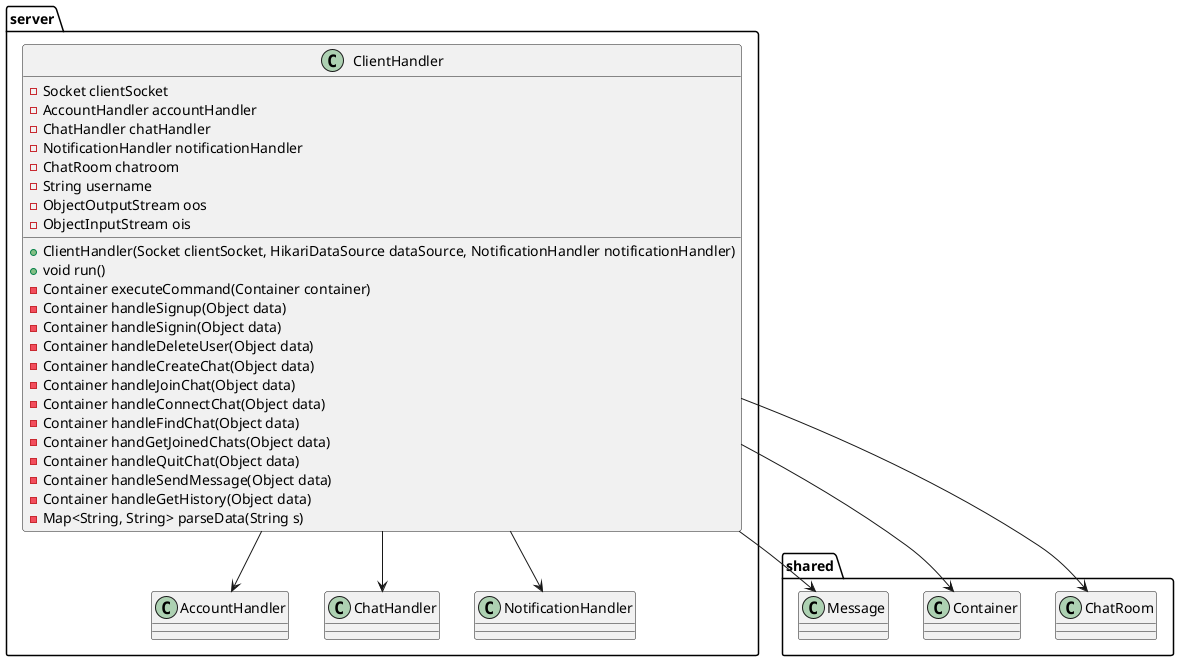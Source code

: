 @startuml ClientHandler
package server {
    class ClientHandler {
        - Socket clientSocket
        - AccountHandler accountHandler
        - ChatHandler chatHandler
        - NotificationHandler notificationHandler
        - ChatRoom chatroom
        - String username
        - ObjectOutputStream oos
        - ObjectInputStream ois

        + ClientHandler(Socket clientSocket, HikariDataSource dataSource, NotificationHandler notificationHandler)
        + void run()
        - Container executeCommand(Container container)
        - Container handleSignup(Object data)
        - Container handleSignin(Object data)
        - Container handleDeleteUser(Object data)
        - Container handleCreateChat(Object data)
        - Container handleJoinChat(Object data)
        - Container handleConnectChat(Object data)
        - Container handleFindChat(Object data)
        - Container handGetJoinedChats(Object data)
        - Container handleQuitChat(Object data)
        - Container handleSendMessage(Object data)
        - Container handleGetHistory(Object data)
        - Map<String, String> parseData(String s)
    }

    ClientHandler --> AccountHandler
    ClientHandler --> ChatHandler
    ClientHandler --> NotificationHandler
}

ClientHandler --> shared.ChatRoom
ClientHandler --> shared.Container
ClientHandler --> shared.Message
@enduml
